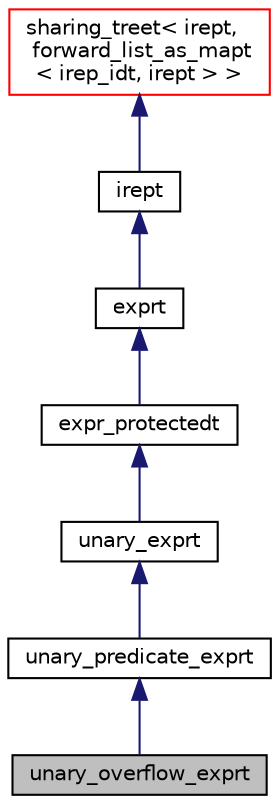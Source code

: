 digraph "unary_overflow_exprt"
{
 // LATEX_PDF_SIZE
  bgcolor="transparent";
  edge [fontname="Helvetica",fontsize="10",labelfontname="Helvetica",labelfontsize="10"];
  node [fontname="Helvetica",fontsize="10",shape=record];
  Node1 [label="unary_overflow_exprt",height=0.2,width=0.4,color="black", fillcolor="grey75", style="filled", fontcolor="black",tooltip="A Boolean expression returning true, iff operation kind would result in an overflow when applied to t..."];
  Node2 -> Node1 [dir="back",color="midnightblue",fontsize="10",style="solid",fontname="Helvetica"];
  Node2 [label="unary_predicate_exprt",height=0.2,width=0.4,color="black",URL="$classunary__predicate__exprt.html",tooltip="A base class for expressions that are predicates, i.e., Boolean-typed, and that take exactly one argu..."];
  Node3 -> Node2 [dir="back",color="midnightblue",fontsize="10",style="solid",fontname="Helvetica"];
  Node3 [label="unary_exprt",height=0.2,width=0.4,color="black",URL="$classunary__exprt.html",tooltip="Generic base class for unary expressions."];
  Node4 -> Node3 [dir="back",color="midnightblue",fontsize="10",style="solid",fontname="Helvetica"];
  Node4 [label="expr_protectedt",height=0.2,width=0.4,color="black",URL="$classexpr__protectedt.html",tooltip="Base class for all expressions."];
  Node5 -> Node4 [dir="back",color="midnightblue",fontsize="10",style="solid",fontname="Helvetica"];
  Node5 [label="exprt",height=0.2,width=0.4,color="black",URL="$classexprt.html",tooltip="Base class for all expressions."];
  Node6 -> Node5 [dir="back",color="midnightblue",fontsize="10",style="solid",fontname="Helvetica"];
  Node6 [label="irept",height=0.2,width=0.4,color="black",URL="$classirept.html",tooltip="There are a large number of kinds of tree structured or tree-like data in CPROVER."];
  Node7 -> Node6 [dir="back",color="midnightblue",fontsize="10",style="solid",fontname="Helvetica"];
  Node7 [label="sharing_treet\< irept,\l forward_list_as_mapt\l\< irep_idt, irept \> \>",height=0.2,width=0.4,color="red",URL="$classsharing__treet.html",tooltip=" "];
}
